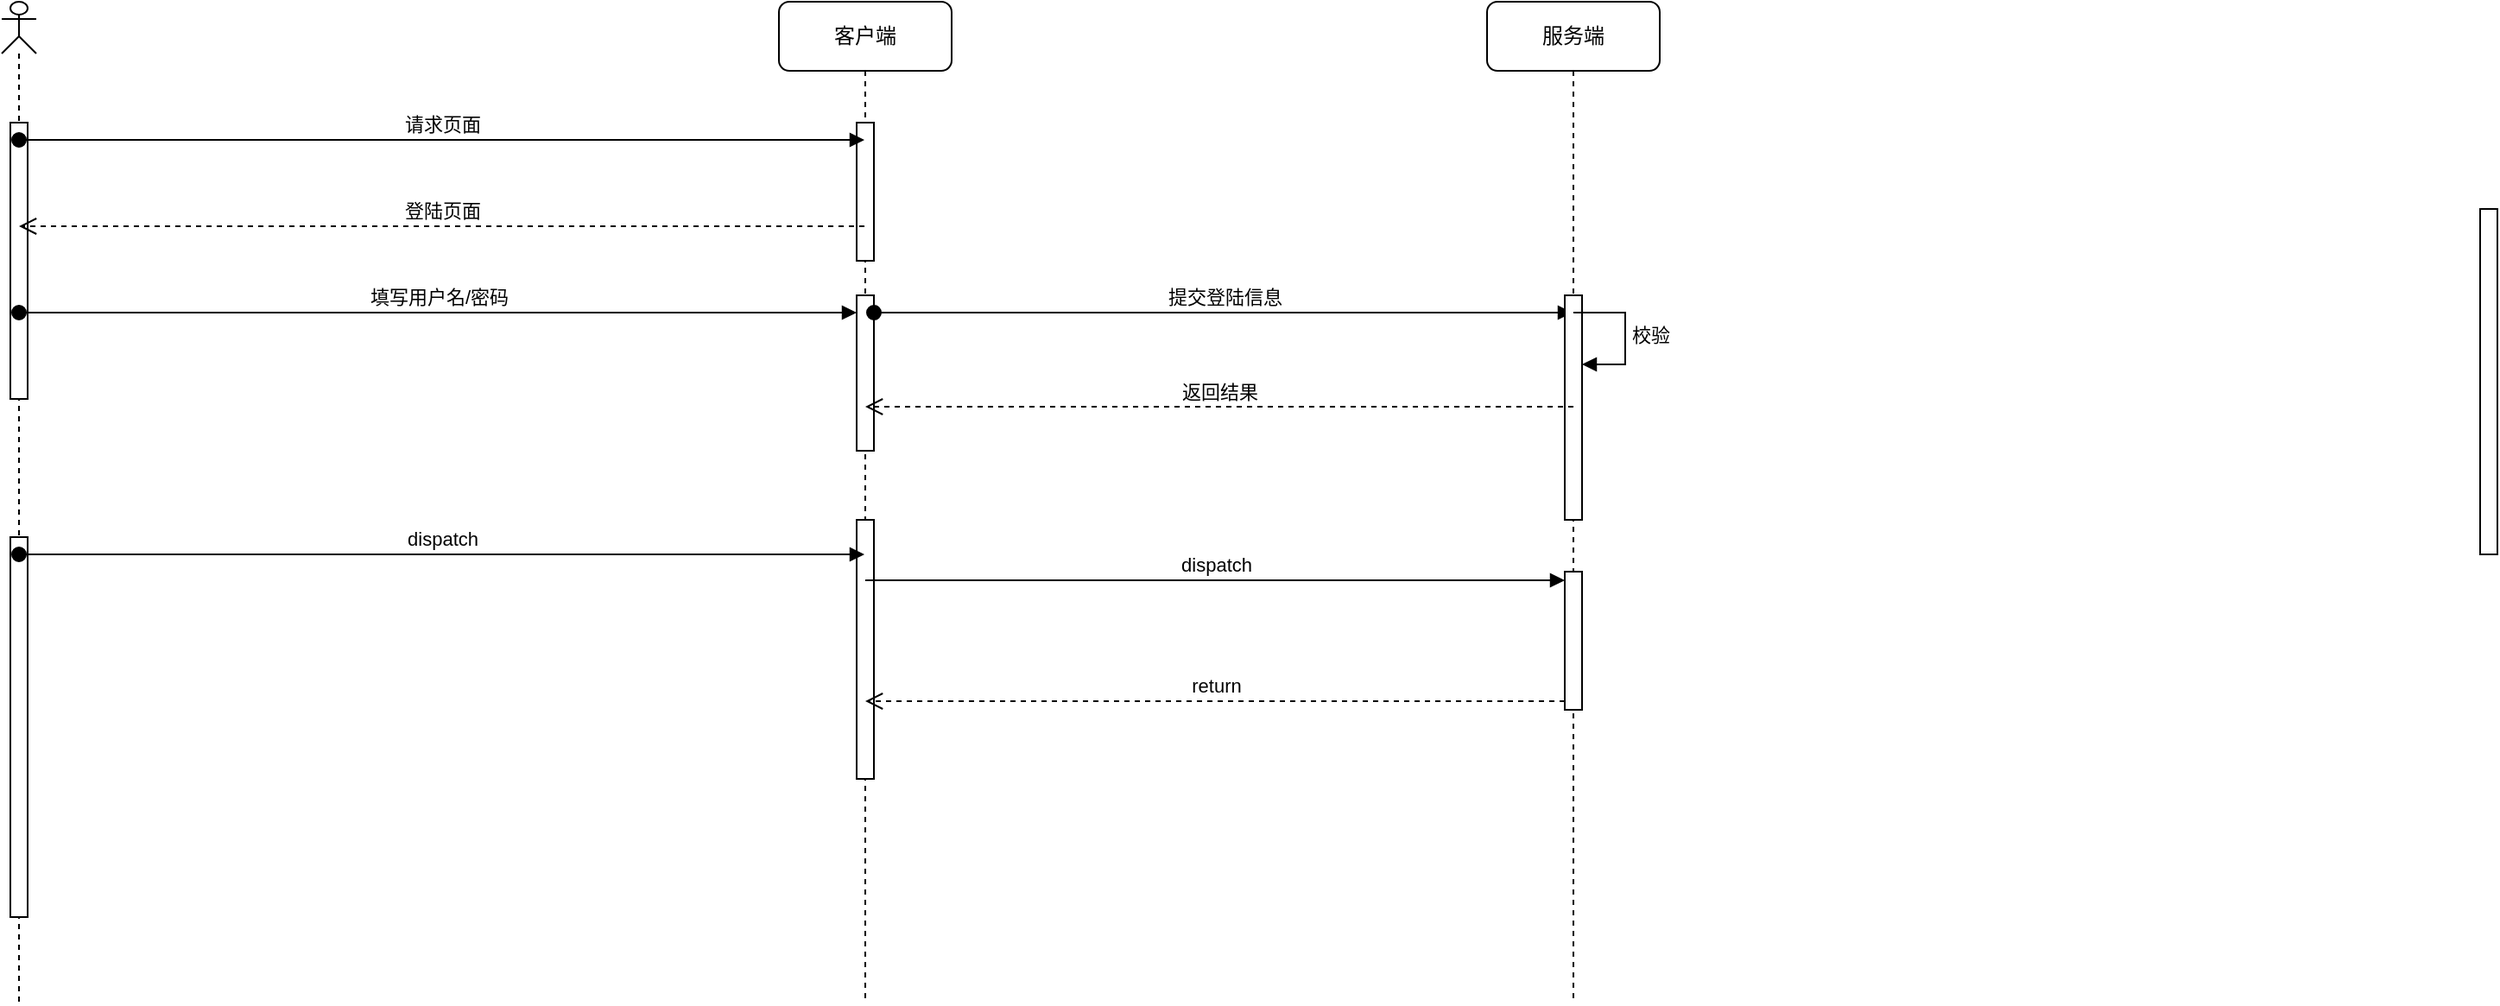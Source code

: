 <mxfile version="24.7.8">
  <diagram name="Page-1" id="13e1069c-82ec-6db2-03f1-153e76fe0fe0">
    <mxGraphModel dx="1426" dy="749" grid="1" gridSize="10" guides="1" tooltips="1" connect="1" arrows="1" fold="1" page="1" pageScale="1" pageWidth="1100" pageHeight="850" background="none" math="0" shadow="0">
      <root>
        <mxCell id="0" />
        <mxCell id="1" parent="0" />
        <mxCell id="7baba1c4bc27f4b0-2" value="客户端" style="shape=umlLifeline;perimeter=lifelinePerimeter;whiteSpace=wrap;html=1;container=1;collapsible=0;recursiveResize=0;outlineConnect=0;rounded=1;shadow=0;comic=0;labelBackgroundColor=none;strokeWidth=1;fontFamily=Verdana;fontSize=12;align=center;" parent="1" vertex="1">
          <mxGeometry x="520" y="80" width="100" height="580" as="geometry" />
        </mxCell>
        <mxCell id="ljhEOu0WvTBR6UtnbNyy-10" value="" style="html=1;points=[[0,0,0,0,5],[0,1,0,0,-5],[1,0,0,0,5],[1,1,0,0,-5]];perimeter=orthogonalPerimeter;outlineConnect=0;targetShapes=umlLifeline;portConstraint=eastwest;newEdgeStyle={&quot;curved&quot;:0,&quot;rounded&quot;:0};" vertex="1" parent="7baba1c4bc27f4b0-2">
          <mxGeometry x="45" y="70" width="10" height="80" as="geometry" />
        </mxCell>
        <mxCell id="ljhEOu0WvTBR6UtnbNyy-13" value="" style="html=1;points=[[0,0,0,0,5],[0,1,0,0,-5],[1,0,0,0,5],[1,1,0,0,-5]];perimeter=orthogonalPerimeter;outlineConnect=0;targetShapes=umlLifeline;portConstraint=eastwest;newEdgeStyle={&quot;curved&quot;:0,&quot;rounded&quot;:0};" vertex="1" parent="7baba1c4bc27f4b0-2">
          <mxGeometry x="45" y="170" width="10" height="90" as="geometry" />
        </mxCell>
        <mxCell id="ljhEOu0WvTBR6UtnbNyy-14" value="提交登陆信息" style="html=1;verticalAlign=bottom;startArrow=oval;startFill=1;endArrow=block;startSize=8;curved=0;rounded=0;" edge="1" parent="7baba1c4bc27f4b0-2" target="7baba1c4bc27f4b0-3">
          <mxGeometry width="60" relative="1" as="geometry">
            <mxPoint x="55" y="180" as="sourcePoint" />
            <mxPoint x="115" y="180" as="targetPoint" />
          </mxGeometry>
        </mxCell>
        <mxCell id="ljhEOu0WvTBR6UtnbNyy-33" value="" style="html=1;points=[[0,0,0,0,5],[0,1,0,0,-5],[1,0,0,0,5],[1,1,0,0,-5]];perimeter=orthogonalPerimeter;outlineConnect=0;targetShapes=umlLifeline;portConstraint=eastwest;newEdgeStyle={&quot;curved&quot;:0,&quot;rounded&quot;:0};" vertex="1" parent="7baba1c4bc27f4b0-2">
          <mxGeometry x="45" y="300" width="10" height="150" as="geometry" />
        </mxCell>
        <mxCell id="7baba1c4bc27f4b0-3" value="服务端" style="shape=umlLifeline;perimeter=lifelinePerimeter;whiteSpace=wrap;html=1;container=1;collapsible=0;recursiveResize=0;outlineConnect=0;rounded=1;shadow=0;comic=0;labelBackgroundColor=none;strokeWidth=1;fontFamily=Verdana;fontSize=12;align=center;" parent="1" vertex="1">
          <mxGeometry x="930" y="80" width="100" height="580" as="geometry" />
        </mxCell>
        <mxCell id="7baba1c4bc27f4b0-13" value="" style="html=1;points=[];perimeter=orthogonalPerimeter;rounded=0;shadow=0;comic=0;labelBackgroundColor=none;strokeWidth=1;fontFamily=Verdana;fontSize=12;align=center;" parent="7baba1c4bc27f4b0-3" vertex="1">
          <mxGeometry x="575" y="120" width="10" height="200" as="geometry" />
        </mxCell>
        <mxCell id="ljhEOu0WvTBR6UtnbNyy-20" value="" style="html=1;points=[[0,0,0,0,5],[0,1,0,0,-5],[1,0,0,0,5],[1,1,0,0,-5]];perimeter=orthogonalPerimeter;outlineConnect=0;targetShapes=umlLifeline;portConstraint=eastwest;newEdgeStyle={&quot;curved&quot;:0,&quot;rounded&quot;:0};" vertex="1" parent="7baba1c4bc27f4b0-3">
          <mxGeometry x="45" y="170" width="10" height="130" as="geometry" />
        </mxCell>
        <mxCell id="ljhEOu0WvTBR6UtnbNyy-21" value="校验" style="html=1;align=left;spacingLeft=2;endArrow=block;rounded=0;edgeStyle=orthogonalEdgeStyle;curved=0;rounded=0;" edge="1" target="ljhEOu0WvTBR6UtnbNyy-20" parent="7baba1c4bc27f4b0-3">
          <mxGeometry relative="1" as="geometry">
            <mxPoint x="50" y="180" as="sourcePoint" />
            <Array as="points">
              <mxPoint x="80" y="210" />
            </Array>
          </mxGeometry>
        </mxCell>
        <mxCell id="ljhEOu0WvTBR6UtnbNyy-34" value="" style="html=1;points=[[0,0,0,0,5],[0,1,0,0,-5],[1,0,0,0,5],[1,1,0,0,-5]];perimeter=orthogonalPerimeter;outlineConnect=0;targetShapes=umlLifeline;portConstraint=eastwest;newEdgeStyle={&quot;curved&quot;:0,&quot;rounded&quot;:0};" vertex="1" parent="7baba1c4bc27f4b0-3">
          <mxGeometry x="45" y="330" width="10" height="80" as="geometry" />
        </mxCell>
        <mxCell id="ljhEOu0WvTBR6UtnbNyy-6" value="" style="shape=umlLifeline;perimeter=lifelinePerimeter;whiteSpace=wrap;html=1;container=1;dropTarget=0;collapsible=0;recursiveResize=0;outlineConnect=0;portConstraint=eastwest;newEdgeStyle={&quot;curved&quot;:0,&quot;rounded&quot;:0};participant=umlActor;size=30;" vertex="1" parent="1">
          <mxGeometry x="70" y="80" width="20" height="580" as="geometry" />
        </mxCell>
        <mxCell id="ljhEOu0WvTBR6UtnbNyy-7" value="" style="html=1;points=[[0,0,0,0,5],[0,1,0,0,-5],[1,0,0,0,5],[1,1,0,0,-5]];perimeter=orthogonalPerimeter;outlineConnect=0;targetShapes=umlLifeline;portConstraint=eastwest;newEdgeStyle={&quot;curved&quot;:0,&quot;rounded&quot;:0};" vertex="1" parent="ljhEOu0WvTBR6UtnbNyy-6">
          <mxGeometry x="5" y="70" width="10" height="160" as="geometry" />
        </mxCell>
        <mxCell id="ljhEOu0WvTBR6UtnbNyy-30" value="" style="html=1;points=[[0,0,0,0,5],[0,1,0,0,-5],[1,0,0,0,5],[1,1,0,0,-5]];perimeter=orthogonalPerimeter;outlineConnect=0;targetShapes=umlLifeline;portConstraint=eastwest;newEdgeStyle={&quot;curved&quot;:0,&quot;rounded&quot;:0};" vertex="1" parent="ljhEOu0WvTBR6UtnbNyy-6">
          <mxGeometry x="5" y="310" width="10" height="220" as="geometry" />
        </mxCell>
        <mxCell id="ljhEOu0WvTBR6UtnbNyy-9" value="请求页面" style="html=1;verticalAlign=bottom;startArrow=oval;startFill=1;endArrow=block;startSize=8;curved=0;rounded=0;" edge="1" parent="1">
          <mxGeometry width="60" relative="1" as="geometry">
            <mxPoint x="80" y="160" as="sourcePoint" />
            <mxPoint x="569.5" y="160" as="targetPoint" />
          </mxGeometry>
        </mxCell>
        <mxCell id="ljhEOu0WvTBR6UtnbNyy-11" value="登陆页面" style="html=1;verticalAlign=bottom;endArrow=open;dashed=1;endSize=8;curved=0;rounded=0;" edge="1" parent="1" source="7baba1c4bc27f4b0-2">
          <mxGeometry relative="1" as="geometry">
            <mxPoint x="160" y="210" as="sourcePoint" />
            <mxPoint x="80" y="210" as="targetPoint" />
          </mxGeometry>
        </mxCell>
        <mxCell id="ljhEOu0WvTBR6UtnbNyy-12" value="填写用户名/密码" style="html=1;verticalAlign=bottom;startArrow=oval;startFill=1;endArrow=block;startSize=8;curved=0;rounded=0;" edge="1" parent="1" target="ljhEOu0WvTBR6UtnbNyy-13">
          <mxGeometry width="60" relative="1" as="geometry">
            <mxPoint x="80" y="260" as="sourcePoint" />
            <mxPoint x="140" y="260" as="targetPoint" />
          </mxGeometry>
        </mxCell>
        <mxCell id="ljhEOu0WvTBR6UtnbNyy-29" value="返回结果" style="html=1;verticalAlign=bottom;endArrow=open;dashed=1;endSize=8;curved=0;rounded=0;" edge="1" parent="1" target="7baba1c4bc27f4b0-2">
          <mxGeometry relative="1" as="geometry">
            <mxPoint x="980" y="314.5" as="sourcePoint" />
            <mxPoint x="900" y="314.5" as="targetPoint" />
          </mxGeometry>
        </mxCell>
        <mxCell id="ljhEOu0WvTBR6UtnbNyy-35" value="dispatch" style="html=1;verticalAlign=bottom;endArrow=block;curved=0;rounded=0;entryX=0;entryY=0;entryDx=0;entryDy=5;" edge="1" target="ljhEOu0WvTBR6UtnbNyy-34" parent="1" source="7baba1c4bc27f4b0-2">
          <mxGeometry relative="1" as="geometry">
            <mxPoint x="905" y="395" as="sourcePoint" />
          </mxGeometry>
        </mxCell>
        <mxCell id="ljhEOu0WvTBR6UtnbNyy-36" value="return" style="html=1;verticalAlign=bottom;endArrow=open;dashed=1;endSize=8;curved=0;rounded=0;exitX=0;exitY=1;exitDx=0;exitDy=-5;" edge="1" source="ljhEOu0WvTBR6UtnbNyy-34" parent="1" target="7baba1c4bc27f4b0-2">
          <mxGeometry relative="1" as="geometry">
            <mxPoint x="905" y="465" as="targetPoint" />
          </mxGeometry>
        </mxCell>
        <mxCell id="ljhEOu0WvTBR6UtnbNyy-37" value="dispatch" style="html=1;verticalAlign=bottom;startArrow=oval;startFill=1;endArrow=block;startSize=8;curved=0;rounded=0;" edge="1" parent="1" target="7baba1c4bc27f4b0-2">
          <mxGeometry width="60" relative="1" as="geometry">
            <mxPoint x="80" y="400" as="sourcePoint" />
            <mxPoint x="140" y="400" as="targetPoint" />
          </mxGeometry>
        </mxCell>
      </root>
    </mxGraphModel>
  </diagram>
</mxfile>
